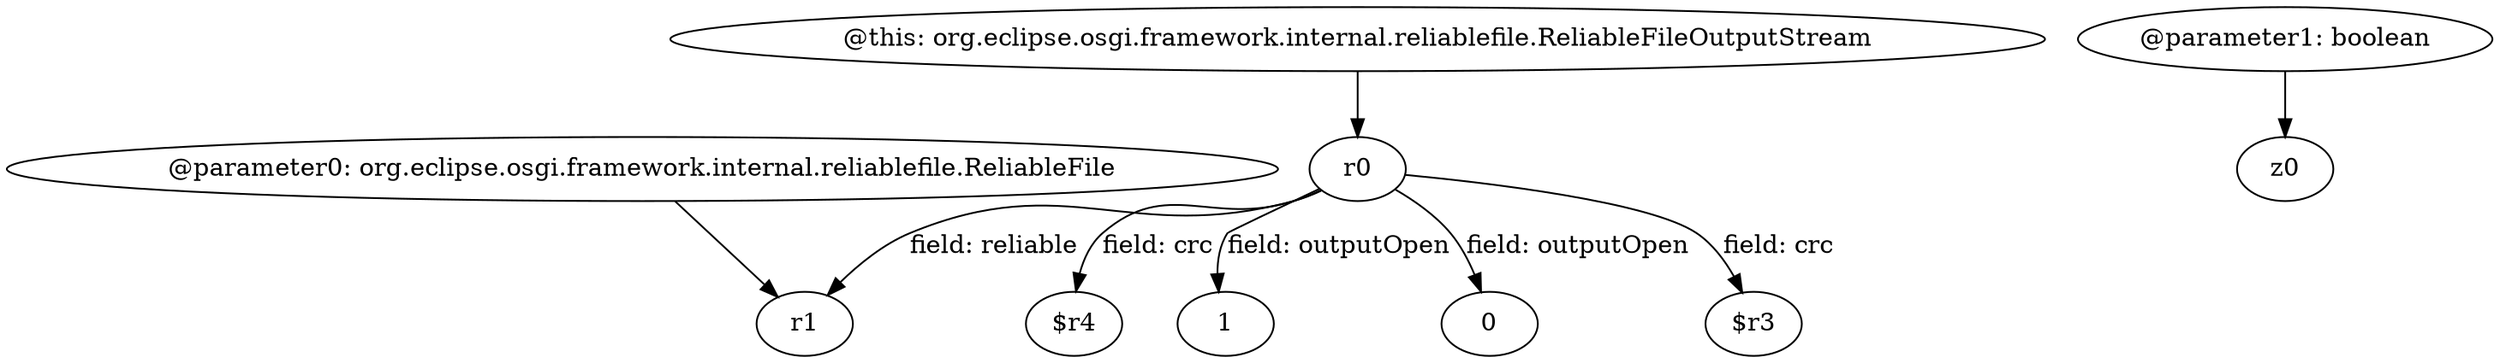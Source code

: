 digraph g {
0[label="r0"]
1[label="$r4"]
0->1[label="field: crc"]
2[label="@this: org.eclipse.osgi.framework.internal.reliablefile.ReliableFileOutputStream"]
2->0[label=""]
3[label="@parameter0: org.eclipse.osgi.framework.internal.reliablefile.ReliableFile"]
4[label="r1"]
3->4[label=""]
0->4[label="field: reliable"]
5[label="1"]
0->5[label="field: outputOpen"]
6[label="0"]
0->6[label="field: outputOpen"]
7[label="@parameter1: boolean"]
8[label="z0"]
7->8[label=""]
9[label="$r3"]
0->9[label="field: crc"]
}